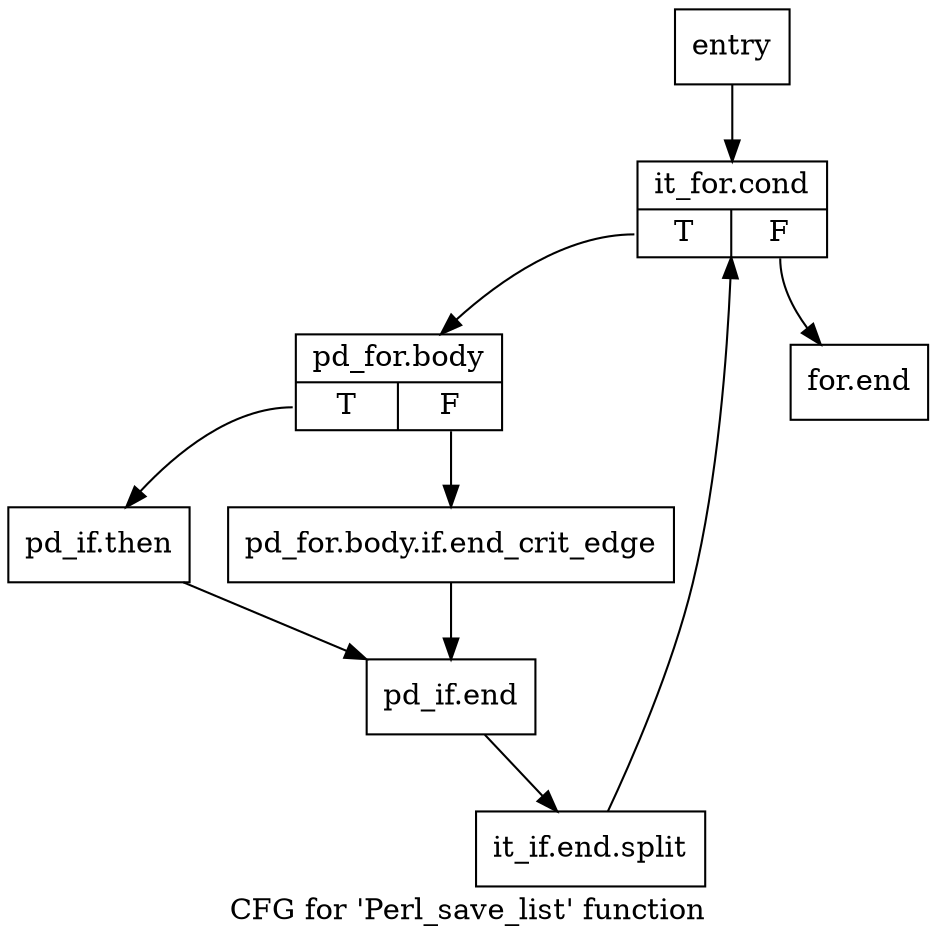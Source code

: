 digraph "CFG for 'Perl_save_list' function" {
	label="CFG for 'Perl_save_list' function";

	Node0x3ac1bc0 [shape=record,label="{entry}"];
	Node0x3ac1bc0 -> Node0x3ac2040;
	Node0x3ac2040 [shape=record,label="{it_for.cond|{<s0>T|<s1>F}}"];
	Node0x3ac2040:s0 -> Node0x3ac2090;
	Node0x3ac2040:s1 -> Node0x3ac21d0;
	Node0x3ac2090 [shape=record,label="{pd_for.body|{<s0>T|<s1>F}}"];
	Node0x3ac2090:s0 -> Node0x3ac2130;
	Node0x3ac2090:s1 -> Node0x3ac20e0;
	Node0x3ac20e0 [shape=record,label="{pd_for.body.if.end_crit_edge}"];
	Node0x3ac20e0 -> Node0x3ac2180;
	Node0x3ac2130 [shape=record,label="{pd_if.then}"];
	Node0x3ac2130 -> Node0x3ac2180;
	Node0x3ac2180 [shape=record,label="{pd_if.end}"];
	Node0x3ac2180 -> Node0x62318c0;
	Node0x62318c0 [shape=record,label="{it_if.end.split}"];
	Node0x62318c0 -> Node0x3ac2040;
	Node0x3ac21d0 [shape=record,label="{for.end}"];
}
